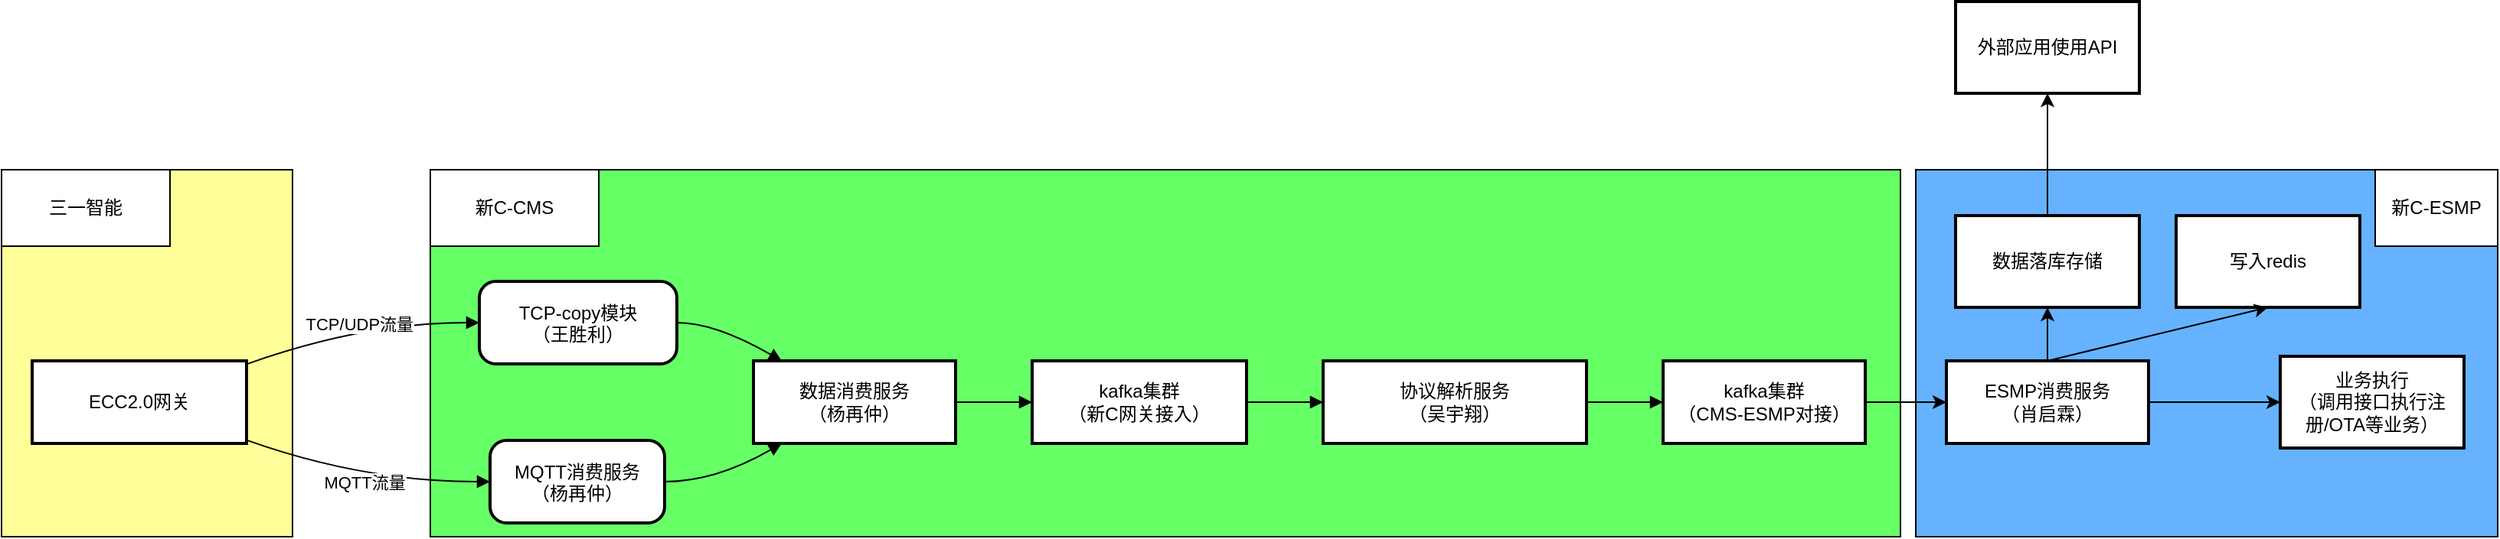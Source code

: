 <mxfile version="26.0.16">
  <diagram name="第 1 页" id="xOBSQdIUF3AEcpRsjibg">
    <mxGraphModel dx="1034" dy="412" grid="1" gridSize="10" guides="1" tooltips="1" connect="1" arrows="1" fold="1" page="1" pageScale="1" pageWidth="827" pageHeight="1169" math="0" shadow="0">
      <root>
        <mxCell id="0" />
        <mxCell id="1" parent="0" />
        <mxCell id="iZt_HRyoZubeiee7m-Jg-99" value="" style="rounded=0;whiteSpace=wrap;html=1;fillColor=light-dark(#FFFF99,var(--ge-dark-color, #121212));" parent="1" vertex="1">
          <mxGeometry y="137" width="190" height="240" as="geometry" />
        </mxCell>
        <mxCell id="iZt_HRyoZubeiee7m-Jg-91" value="" style="rounded=0;whiteSpace=wrap;html=1;fillColor=light-dark(#66B2FF,var(--ge-dark-color, #121212));" parent="1" vertex="1">
          <mxGeometry x="1250" y="137" width="380" height="240" as="geometry" />
        </mxCell>
        <mxCell id="iZt_HRyoZubeiee7m-Jg-90" value="" style="rounded=0;whiteSpace=wrap;html=1;fillColor=light-dark(#66FF66,var(--ge-dark-color, #121212));" parent="1" vertex="1">
          <mxGeometry x="280" y="137" width="960" height="240" as="geometry" />
        </mxCell>
        <mxCell id="iZt_HRyoZubeiee7m-Jg-53" value="ECC2.0网关" style="whiteSpace=wrap;strokeWidth=2;" parent="1" vertex="1">
          <mxGeometry x="20" y="262" width="140" height="54" as="geometry" />
        </mxCell>
        <mxCell id="iZt_HRyoZubeiee7m-Jg-54" value="TCP-copy模块&#xa;（王胜利）" style="rounded=1;arcSize=20;strokeWidth=2" parent="1" vertex="1">
          <mxGeometry x="312" y="210" width="129" height="54" as="geometry" />
        </mxCell>
        <mxCell id="iZt_HRyoZubeiee7m-Jg-55" value="MQTT消费服务&#xa;（杨再仲）" style="rounded=1;arcSize=20;strokeWidth=2" parent="1" vertex="1">
          <mxGeometry x="319" y="314" width="114" height="54" as="geometry" />
        </mxCell>
        <mxCell id="iZt_HRyoZubeiee7m-Jg-56" value="数据消费服务&#xa;（杨再仲）" style="whiteSpace=wrap;strokeWidth=2;" parent="1" vertex="1">
          <mxGeometry x="491" y="262" width="132" height="54" as="geometry" />
        </mxCell>
        <mxCell id="iZt_HRyoZubeiee7m-Jg-57" value="kafka集群&#xa;（新C网关接入）" style="whiteSpace=wrap;strokeWidth=2;" parent="1" vertex="1">
          <mxGeometry x="673" y="262" width="140" height="54" as="geometry" />
        </mxCell>
        <mxCell id="iZt_HRyoZubeiee7m-Jg-58" value="协议解析服务&#xa;（吴宇翔）" style="whiteSpace=wrap;strokeWidth=2;" parent="1" vertex="1">
          <mxGeometry x="863" y="262" width="172" height="54" as="geometry" />
        </mxCell>
        <mxCell id="iZt_HRyoZubeiee7m-Jg-69" value="" style="edgeStyle=orthogonalEdgeStyle;rounded=0;orthogonalLoop=1;jettySize=auto;html=1;" parent="1" source="iZt_HRyoZubeiee7m-Jg-59" target="iZt_HRyoZubeiee7m-Jg-68" edge="1">
          <mxGeometry relative="1" as="geometry" />
        </mxCell>
        <mxCell id="iZt_HRyoZubeiee7m-Jg-59" value="kafka集群&#xa;（CMS-ESMP对接）" style="whiteSpace=wrap;strokeWidth=2;" parent="1" vertex="1">
          <mxGeometry x="1085" y="262" width="132" height="54" as="geometry" />
        </mxCell>
        <mxCell id="iZt_HRyoZubeiee7m-Jg-60" value="TCP/UDP流量" style="curved=1;startArrow=none;endArrow=block;exitX=1;exitY=0.04;entryX=0;entryY=0.5;rounded=0;" parent="1" source="iZt_HRyoZubeiee7m-Jg-53" target="iZt_HRyoZubeiee7m-Jg-54" edge="1">
          <mxGeometry relative="1" as="geometry">
            <Array as="points">
              <mxPoint x="236" y="237" />
            </Array>
          </mxGeometry>
        </mxCell>
        <mxCell id="iZt_HRyoZubeiee7m-Jg-61" value="MQTT流量" style="curved=1;startArrow=none;endArrow=block;exitX=1;exitY=0.96;entryX=0;entryY=0.5;rounded=0;" parent="1" source="iZt_HRyoZubeiee7m-Jg-53" target="iZt_HRyoZubeiee7m-Jg-55" edge="1">
          <mxGeometry relative="1" as="geometry">
            <Array as="points">
              <mxPoint x="236" y="341" />
            </Array>
          </mxGeometry>
        </mxCell>
        <mxCell id="iZt_HRyoZubeiee7m-Jg-62" value="" style="curved=1;startArrow=none;endArrow=block;exitX=1;exitY=0.5;entryX=0.14;entryY=0;rounded=0;" parent="1" source="iZt_HRyoZubeiee7m-Jg-54" target="iZt_HRyoZubeiee7m-Jg-56" edge="1">
          <mxGeometry relative="1" as="geometry">
            <Array as="points">
              <mxPoint x="466" y="237" />
            </Array>
          </mxGeometry>
        </mxCell>
        <mxCell id="iZt_HRyoZubeiee7m-Jg-63" value="" style="curved=1;startArrow=none;endArrow=block;exitX=1;exitY=0.5;entryX=0.14;entryY=1;rounded=0;" parent="1" source="iZt_HRyoZubeiee7m-Jg-55" target="iZt_HRyoZubeiee7m-Jg-56" edge="1">
          <mxGeometry relative="1" as="geometry">
            <Array as="points">
              <mxPoint x="466" y="341" />
            </Array>
          </mxGeometry>
        </mxCell>
        <mxCell id="iZt_HRyoZubeiee7m-Jg-64" value="" style="curved=1;startArrow=none;endArrow=block;exitX=1;exitY=0.5;entryX=0;entryY=0.5;rounded=0;" parent="1" source="iZt_HRyoZubeiee7m-Jg-56" target="iZt_HRyoZubeiee7m-Jg-57" edge="1">
          <mxGeometry relative="1" as="geometry">
            <Array as="points" />
          </mxGeometry>
        </mxCell>
        <mxCell id="iZt_HRyoZubeiee7m-Jg-65" value="" style="curved=1;startArrow=none;endArrow=block;exitX=1;exitY=0.5;entryX=0;entryY=0.5;rounded=0;" parent="1" source="iZt_HRyoZubeiee7m-Jg-57" target="iZt_HRyoZubeiee7m-Jg-58" edge="1">
          <mxGeometry relative="1" as="geometry">
            <Array as="points" />
          </mxGeometry>
        </mxCell>
        <mxCell id="iZt_HRyoZubeiee7m-Jg-66" value="" style="curved=1;startArrow=none;endArrow=block;exitX=1;exitY=0.5;entryX=0;entryY=0.5;rounded=0;" parent="1" source="iZt_HRyoZubeiee7m-Jg-58" target="iZt_HRyoZubeiee7m-Jg-59" edge="1">
          <mxGeometry relative="1" as="geometry">
            <Array as="points" />
          </mxGeometry>
        </mxCell>
        <mxCell id="iZt_HRyoZubeiee7m-Jg-95" value="" style="edgeStyle=orthogonalEdgeStyle;rounded=0;orthogonalLoop=1;jettySize=auto;html=1;" parent="1" source="iZt_HRyoZubeiee7m-Jg-68" target="iZt_HRyoZubeiee7m-Jg-94" edge="1">
          <mxGeometry relative="1" as="geometry" />
        </mxCell>
        <mxCell id="iZt_HRyoZubeiee7m-Jg-97" value="" style="edgeStyle=orthogonalEdgeStyle;rounded=0;orthogonalLoop=1;jettySize=auto;html=1;" parent="1" source="iZt_HRyoZubeiee7m-Jg-68" target="iZt_HRyoZubeiee7m-Jg-96" edge="1">
          <mxGeometry relative="1" as="geometry" />
        </mxCell>
        <mxCell id="iZt_HRyoZubeiee7m-Jg-68" value="ESMP消费服务&#xa;（肖启霖）" style="whiteSpace=wrap;strokeWidth=2;" parent="1" vertex="1">
          <mxGeometry x="1270" y="262" width="132" height="54" as="geometry" />
        </mxCell>
        <mxCell id="iZt_HRyoZubeiee7m-Jg-94" value="业务执行&lt;div&gt;（调用接口执行注册/OTA等业务）&lt;/div&gt;" style="whiteSpace=wrap;html=1;strokeWidth=2;" parent="1" vertex="1">
          <mxGeometry x="1488" y="259" width="120" height="60" as="geometry" />
        </mxCell>
        <mxCell id="iZt_HRyoZubeiee7m-Jg-106" value="" style="edgeStyle=orthogonalEdgeStyle;rounded=0;orthogonalLoop=1;jettySize=auto;html=1;" parent="1" source="iZt_HRyoZubeiee7m-Jg-96" target="iZt_HRyoZubeiee7m-Jg-105" edge="1">
          <mxGeometry relative="1" as="geometry" />
        </mxCell>
        <mxCell id="iZt_HRyoZubeiee7m-Jg-96" value="数据落库存储" style="whiteSpace=wrap;html=1;strokeWidth=2;" parent="1" vertex="1">
          <mxGeometry x="1276" y="167" width="120" height="60" as="geometry" />
        </mxCell>
        <mxCell id="iZt_HRyoZubeiee7m-Jg-100" value="三一智能" style="html=1;whiteSpace=wrap;" parent="1" vertex="1">
          <mxGeometry y="137" width="110" height="50" as="geometry" />
        </mxCell>
        <mxCell id="iZt_HRyoZubeiee7m-Jg-101" value="新C-CMS" style="html=1;whiteSpace=wrap;" parent="1" vertex="1">
          <mxGeometry x="280" y="137" width="110" height="50" as="geometry" />
        </mxCell>
        <mxCell id="iZt_HRyoZubeiee7m-Jg-102" value="新C-ESMP" style="html=1;whiteSpace=wrap;" parent="1" vertex="1">
          <mxGeometry x="1550" y="137" width="80" height="50" as="geometry" />
        </mxCell>
        <mxCell id="iZt_HRyoZubeiee7m-Jg-105" value="外部应用使用API" style="whiteSpace=wrap;html=1;strokeWidth=2;" parent="1" vertex="1">
          <mxGeometry x="1276" y="27" width="120" height="60" as="geometry" />
        </mxCell>
        <mxCell id="3UYUqhR59XotUJGgEFeG-3" value="写入redis" style="whiteSpace=wrap;html=1;strokeWidth=2;" vertex="1" parent="1">
          <mxGeometry x="1420" y="167" width="120" height="60" as="geometry" />
        </mxCell>
        <mxCell id="3UYUqhR59XotUJGgEFeG-8" value="" style="endArrow=classic;html=1;rounded=0;exitX=0.5;exitY=0;exitDx=0;exitDy=0;entryX=0.5;entryY=1;entryDx=0;entryDy=0;" edge="1" parent="1" source="iZt_HRyoZubeiee7m-Jg-68" target="3UYUqhR59XotUJGgEFeG-3">
          <mxGeometry width="50" height="50" relative="1" as="geometry">
            <mxPoint x="1280" y="360" as="sourcePoint" />
            <mxPoint x="1330" y="310" as="targetPoint" />
          </mxGeometry>
        </mxCell>
      </root>
    </mxGraphModel>
  </diagram>
</mxfile>
